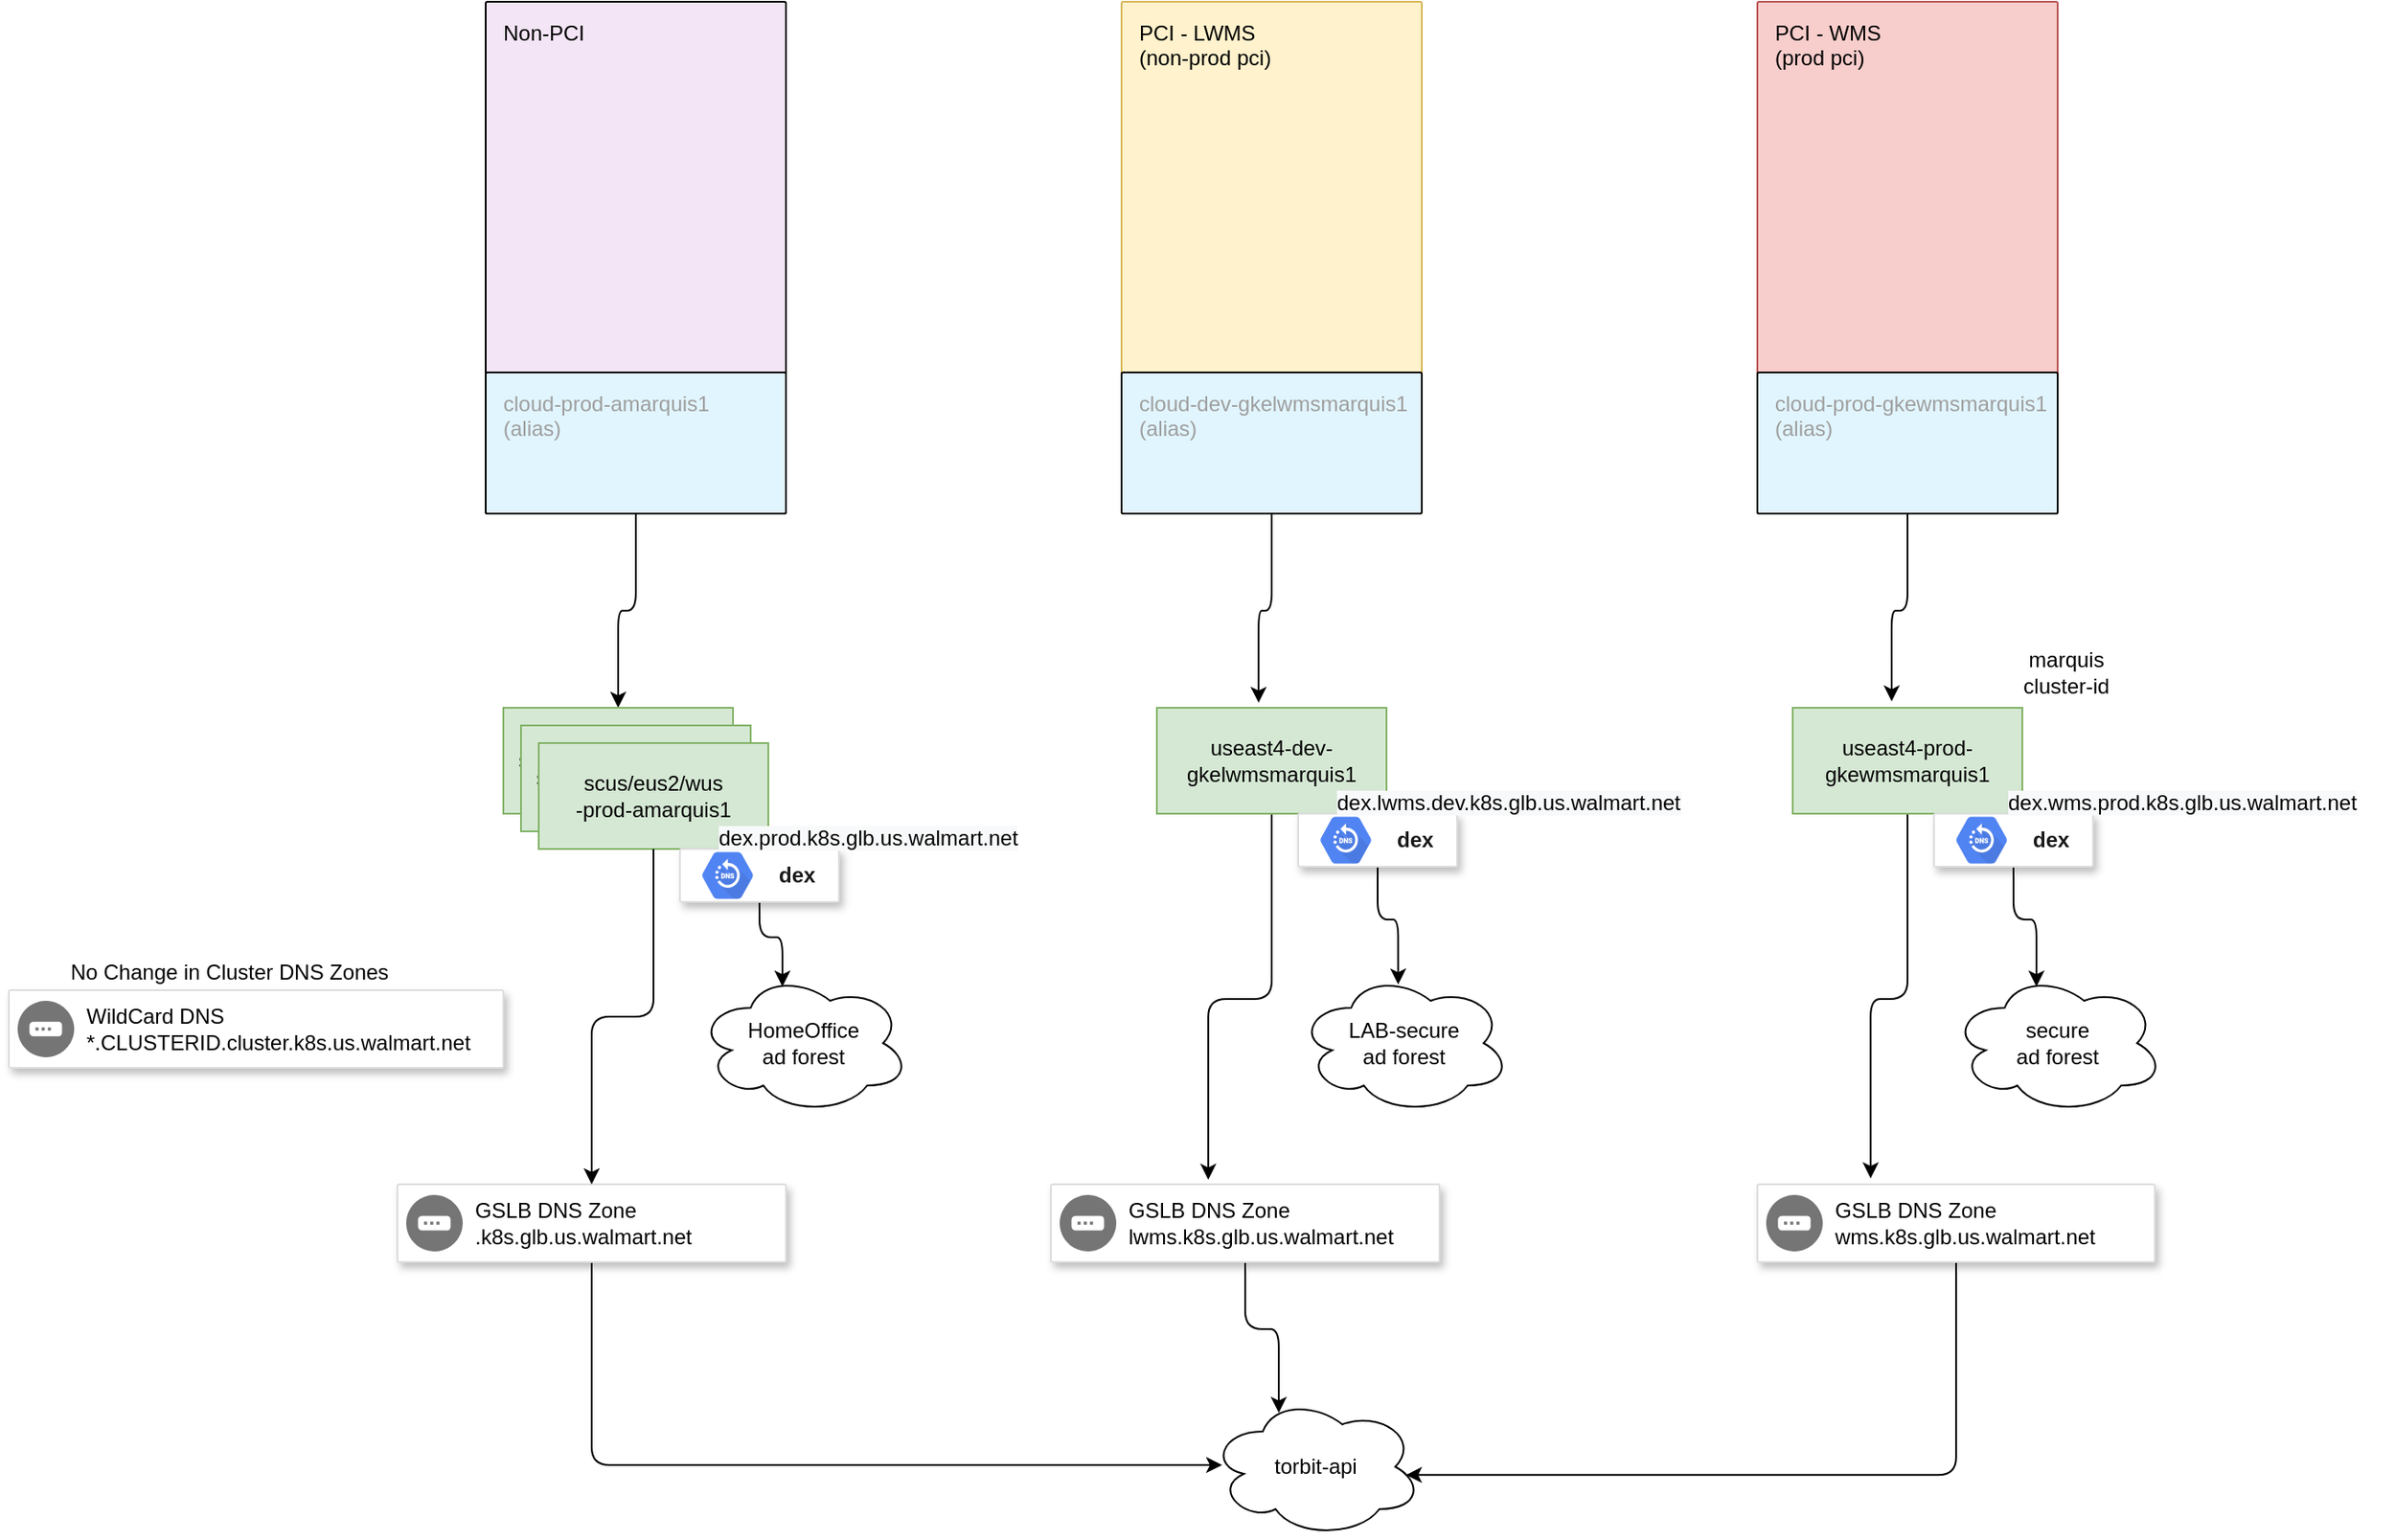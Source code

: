 <mxfile version="16.2.3" type="github">
  <diagram id="2CuTonW5jr_2_egRUKKt" name="Page-1">
    <mxGraphModel dx="2474" dy="1030" grid="1" gridSize="10" guides="1" tooltips="1" connect="1" arrows="1" fold="1" page="1" pageScale="1" pageWidth="850" pageHeight="1100" math="0" shadow="0">
      <root>
        <mxCell id="0" />
        <mxCell id="1" parent="0" />
        <mxCell id="qWrR5BFxq0HC-FWOXVMI-2" value="&lt;font color=&quot;#000000&quot;&gt;Non-PCI&lt;/font&gt;" style="sketch=0;points=[[0,0,0],[0.25,0,0],[0.5,0,0],[0.75,0,0],[1,0,0],[1,0.25,0],[1,0.5,0],[1,0.75,0],[1,1,0],[0.75,1,0],[0.5,1,0],[0.25,1,0],[0,1,0],[0,0.75,0],[0,0.5,0],[0,0.25,0]];rounded=1;absoluteArcSize=1;arcSize=2;html=1;strokeColor=default;gradientColor=none;shadow=0;dashed=0;fontSize=12;fontColor=#9E9E9E;align=left;verticalAlign=top;spacing=10;spacingTop=-4;fillColor=#F3E5F5;" parent="1" vertex="1">
          <mxGeometry x="210" y="200" width="170" height="290" as="geometry" />
        </mxCell>
        <mxCell id="qWrR5BFxq0HC-FWOXVMI-3" value="PCI - LWMS&lt;br&gt;(non-prod pci)" style="sketch=0;points=[[0,0,0],[0.25,0,0],[0.5,0,0],[0.75,0,0],[1,0,0],[1,0.25,0],[1,0.5,0],[1,0.75,0],[1,1,0],[0.75,1,0],[0.5,1,0],[0.25,1,0],[0,1,0],[0,0.75,0],[0,0.5,0],[0,0.25,0]];rounded=1;absoluteArcSize=1;arcSize=2;html=1;strokeColor=#d6b656;shadow=0;dashed=0;fontSize=12;align=left;verticalAlign=top;spacing=10;spacingTop=-4;fillColor=#fff2cc;" parent="1" vertex="1">
          <mxGeometry x="570" y="200" width="170" height="290" as="geometry" />
        </mxCell>
        <mxCell id="qWrR5BFxq0HC-FWOXVMI-4" value="PCI - WMS&lt;br&gt;(prod pci)" style="sketch=0;points=[[0,0,0],[0.25,0,0],[0.5,0,0],[0.75,0,0],[1,0,0],[1,0.25,0],[1,0.5,0],[1,0.75,0],[1,1,0],[0.75,1,0],[0.5,1,0],[0.25,1,0],[0,1,0],[0,0.75,0],[0,0.5,0],[0,0.25,0]];rounded=1;absoluteArcSize=1;arcSize=2;html=1;strokeColor=#b85450;shadow=0;dashed=0;fontSize=12;align=left;verticalAlign=top;spacing=10;spacingTop=-4;fillColor=#f8cecc;" parent="1" vertex="1">
          <mxGeometry x="930" y="200" width="170" height="290" as="geometry" />
        </mxCell>
        <mxCell id="qWrR5BFxq0HC-FWOXVMI-17" style="edgeStyle=orthogonalEdgeStyle;rounded=1;orthogonalLoop=1;jettySize=auto;html=1;entryX=0.5;entryY=0;entryDx=0;entryDy=0;" parent="1" source="qWrR5BFxq0HC-FWOXVMI-5" target="qWrR5BFxq0HC-FWOXVMI-11" edge="1">
          <mxGeometry relative="1" as="geometry" />
        </mxCell>
        <mxCell id="qWrR5BFxq0HC-FWOXVMI-5" value="cloud-prod-amarquis1&lt;br&gt;(alias)" style="sketch=0;points=[[0,0,0],[0.25,0,0],[0.5,0,0],[0.75,0,0],[1,0,0],[1,0.25,0],[1,0.5,0],[1,0.75,0],[1,1,0],[0.75,1,0],[0.5,1,0],[0.25,1,0],[0,1,0],[0,0.75,0],[0,0.5,0],[0,0.25,0]];rounded=1;absoluteArcSize=1;arcSize=2;html=1;strokeColor=default;gradientColor=none;shadow=0;dashed=0;fontSize=12;fontColor=#9E9E9E;align=left;verticalAlign=top;spacing=10;spacingTop=-4;fillColor=#E1F5FE;" parent="1" vertex="1">
          <mxGeometry x="210" y="410" width="170" height="80" as="geometry" />
        </mxCell>
        <mxCell id="qWrR5BFxq0HC-FWOXVMI-22" style="edgeStyle=orthogonalEdgeStyle;rounded=1;orthogonalLoop=1;jettySize=auto;html=1;entryX=0.443;entryY=-0.047;entryDx=0;entryDy=0;entryPerimeter=0;" parent="1" source="qWrR5BFxq0HC-FWOXVMI-6" target="qWrR5BFxq0HC-FWOXVMI-21" edge="1">
          <mxGeometry relative="1" as="geometry" />
        </mxCell>
        <mxCell id="qWrR5BFxq0HC-FWOXVMI-6" value="cloud-dev-gkelwmsmarquis1&lt;br&gt;(alias)" style="sketch=0;points=[[0,0,0],[0.25,0,0],[0.5,0,0],[0.75,0,0],[1,0,0],[1,0.25,0],[1,0.5,0],[1,0.75,0],[1,1,0],[0.75,1,0],[0.5,1,0],[0.25,1,0],[0,1,0],[0,0.75,0],[0,0.5,0],[0,0.25,0]];rounded=1;absoluteArcSize=1;arcSize=2;html=1;strokeColor=default;gradientColor=none;shadow=0;dashed=0;fontSize=12;fontColor=#9E9E9E;align=left;verticalAlign=top;spacing=10;spacingTop=-4;fillColor=#E1F5FE;" parent="1" vertex="1">
          <mxGeometry x="570" y="410" width="170" height="80" as="geometry" />
        </mxCell>
        <mxCell id="qWrR5BFxq0HC-FWOXVMI-23" style="edgeStyle=orthogonalEdgeStyle;rounded=1;orthogonalLoop=1;jettySize=auto;html=1;entryX=0.431;entryY=-0.06;entryDx=0;entryDy=0;entryPerimeter=0;" parent="1" source="qWrR5BFxq0HC-FWOXVMI-7" target="qWrR5BFxq0HC-FWOXVMI-20" edge="1">
          <mxGeometry relative="1" as="geometry" />
        </mxCell>
        <mxCell id="qWrR5BFxq0HC-FWOXVMI-7" value="cloud-prod-gkewmsmarquis1&lt;br&gt;(alias)" style="sketch=0;points=[[0,0,0],[0.25,0,0],[0.5,0,0],[0.75,0,0],[1,0,0],[1,0.25,0],[1,0.5,0],[1,0.75,0],[1,1,0],[0.75,1,0],[0.5,1,0],[0.25,1,0],[0,1,0],[0,0.75,0],[0,0.5,0],[0,0.25,0]];rounded=1;absoluteArcSize=1;arcSize=2;html=1;strokeColor=default;gradientColor=none;shadow=0;dashed=0;fontSize=12;fontColor=#9E9E9E;align=left;verticalAlign=top;spacing=10;spacingTop=-4;fillColor=#E1F5FE;" parent="1" vertex="1">
          <mxGeometry x="930" y="410" width="170" height="80" as="geometry" />
        </mxCell>
        <mxCell id="qWrR5BFxq0HC-FWOXVMI-16" value="" style="group" parent="1" vertex="1" connectable="0">
          <mxGeometry x="220" y="600" width="150" height="80" as="geometry" />
        </mxCell>
        <mxCell id="qWrR5BFxq0HC-FWOXVMI-11" value="scus-prod-amarquis1" style="rounded=0;whiteSpace=wrap;html=1;fillColor=#d5e8d4;strokeColor=#82b366;" parent="qWrR5BFxq0HC-FWOXVMI-16" vertex="1">
          <mxGeometry width="130" height="60" as="geometry" />
        </mxCell>
        <mxCell id="qWrR5BFxq0HC-FWOXVMI-14" value="scus-prod-amarquis1" style="rounded=0;whiteSpace=wrap;html=1;fillColor=#d5e8d4;strokeColor=#82b366;" parent="qWrR5BFxq0HC-FWOXVMI-16" vertex="1">
          <mxGeometry x="10" y="10" width="130" height="60" as="geometry" />
        </mxCell>
        <mxCell id="qWrR5BFxq0HC-FWOXVMI-15" value="scus/eus2/wus&lt;br&gt;-prod-amarquis1" style="rounded=0;whiteSpace=wrap;html=1;fillColor=#d5e8d4;strokeColor=#82b366;" parent="qWrR5BFxq0HC-FWOXVMI-16" vertex="1">
          <mxGeometry x="20" y="20" width="130" height="60" as="geometry" />
        </mxCell>
        <mxCell id="AQ6HOi174rc-KkF3cIMz-28" style="edgeStyle=orthogonalEdgeStyle;rounded=1;orthogonalLoop=1;jettySize=auto;html=1;entryX=0.405;entryY=-0.059;entryDx=0;entryDy=0;entryPerimeter=0;fontColor=#000000;" parent="1" source="qWrR5BFxq0HC-FWOXVMI-21" target="AQ6HOi174rc-KkF3cIMz-18" edge="1">
          <mxGeometry relative="1" as="geometry" />
        </mxCell>
        <mxCell id="qWrR5BFxq0HC-FWOXVMI-21" value="useast4-dev-gkelwmsmarquis1" style="rounded=0;whiteSpace=wrap;html=1;fillColor=#d5e8d4;strokeColor=#82b366;" parent="1" vertex="1">
          <mxGeometry x="590" y="600" width="130" height="60" as="geometry" />
        </mxCell>
        <mxCell id="AQ6HOi174rc-KkF3cIMz-29" style="edgeStyle=orthogonalEdgeStyle;rounded=1;orthogonalLoop=1;jettySize=auto;html=1;entryX=0.285;entryY=-0.077;entryDx=0;entryDy=0;entryPerimeter=0;fontColor=#000000;" parent="1" source="qWrR5BFxq0HC-FWOXVMI-20" target="AQ6HOi174rc-KkF3cIMz-20" edge="1">
          <mxGeometry relative="1" as="geometry" />
        </mxCell>
        <mxCell id="qWrR5BFxq0HC-FWOXVMI-20" value="useast4-prod-gkewmsmarquis1" style="rounded=0;whiteSpace=wrap;html=1;fillColor=#d5e8d4;strokeColor=#82b366;" parent="1" vertex="1">
          <mxGeometry x="950" y="600" width="130" height="60" as="geometry" />
        </mxCell>
        <mxCell id="qWrR5BFxq0HC-FWOXVMI-26" value="marquis&lt;br&gt;cluster-id" style="text;html=1;strokeColor=none;fillColor=none;align=center;verticalAlign=middle;whiteSpace=wrap;rounded=0;" parent="1" vertex="1">
          <mxGeometry x="1050" y="570" width="110" height="20" as="geometry" />
        </mxCell>
        <mxCell id="qWrR5BFxq0HC-FWOXVMI-27" value="LAB-secure&lt;br&gt;ad forest" style="ellipse;shape=cloud;whiteSpace=wrap;html=1;" parent="1" vertex="1">
          <mxGeometry x="670" y="750" width="120" height="80" as="geometry" />
        </mxCell>
        <mxCell id="qWrR5BFxq0HC-FWOXVMI-28" value="secure&lt;br&gt;ad forest" style="ellipse;shape=cloud;whiteSpace=wrap;html=1;" parent="1" vertex="1">
          <mxGeometry x="1040" y="750" width="120" height="80" as="geometry" />
        </mxCell>
        <mxCell id="qWrR5BFxq0HC-FWOXVMI-29" value="HomeOffice&lt;br&gt;ad forest" style="ellipse;shape=cloud;whiteSpace=wrap;html=1;" parent="1" vertex="1">
          <mxGeometry x="330" y="750" width="120" height="80" as="geometry" />
        </mxCell>
        <mxCell id="AQ6HOi174rc-KkF3cIMz-9" style="edgeStyle=orthogonalEdgeStyle;rounded=1;orthogonalLoop=1;jettySize=auto;html=1;entryX=0.4;entryY=0.1;entryDx=0;entryDy=0;entryPerimeter=0;fontColor=#1A1A1A;" parent="1" source="AQ6HOi174rc-KkF3cIMz-1" target="qWrR5BFxq0HC-FWOXVMI-28" edge="1">
          <mxGeometry relative="1" as="geometry" />
        </mxCell>
        <mxCell id="AQ6HOi174rc-KkF3cIMz-1" value="" style="strokeColor=#dddddd;shadow=1;strokeWidth=1;rounded=1;absoluteArcSize=1;arcSize=2;" parent="1" vertex="1">
          <mxGeometry x="1030" y="660" width="90" height="30" as="geometry" />
        </mxCell>
        <mxCell id="AQ6HOi174rc-KkF3cIMz-2" value="&lt;b&gt;&lt;font color=&quot;#1a1a1a&quot;&gt;dex&lt;/font&gt;&lt;/b&gt;" style="sketch=0;dashed=0;connectable=0;html=1;fillColor=#5184F3;strokeColor=none;shape=mxgraph.gcp2.hexIcon;prIcon=cloud_dns;part=1;labelPosition=right;verticalLabelPosition=middle;align=left;verticalAlign=middle;spacingLeft=5;fontColor=#999999;fontSize=12;" parent="AQ6HOi174rc-KkF3cIMz-1" vertex="1">
          <mxGeometry y="0.5" width="44" height="39" relative="1" as="geometry">
            <mxPoint x="5" y="-19.5" as="offset" />
          </mxGeometry>
        </mxCell>
        <mxCell id="AQ6HOi174rc-KkF3cIMz-8" style="edgeStyle=orthogonalEdgeStyle;rounded=1;orthogonalLoop=1;jettySize=auto;html=1;entryX=0.472;entryY=0.085;entryDx=0;entryDy=0;entryPerimeter=0;fontColor=#1A1A1A;" parent="1" source="AQ6HOi174rc-KkF3cIMz-3" target="qWrR5BFxq0HC-FWOXVMI-27" edge="1">
          <mxGeometry relative="1" as="geometry" />
        </mxCell>
        <mxCell id="AQ6HOi174rc-KkF3cIMz-3" value="" style="strokeColor=#dddddd;shadow=1;strokeWidth=1;rounded=1;absoluteArcSize=1;arcSize=2;" parent="1" vertex="1">
          <mxGeometry x="670" y="660" width="90" height="30" as="geometry" />
        </mxCell>
        <mxCell id="AQ6HOi174rc-KkF3cIMz-4" value="&lt;b&gt;&lt;font color=&quot;#1a1a1a&quot;&gt;dex&lt;/font&gt;&lt;/b&gt;&lt;b&gt;&lt;font color=&quot;#1a1a1a&quot;&gt;&lt;br&gt;&lt;/font&gt;&lt;/b&gt;" style="sketch=0;dashed=0;connectable=0;html=1;fillColor=#5184F3;strokeColor=none;shape=mxgraph.gcp2.hexIcon;prIcon=cloud_dns;part=1;labelPosition=right;verticalLabelPosition=middle;align=left;verticalAlign=middle;spacingLeft=5;fontColor=#999999;fontSize=12;" parent="AQ6HOi174rc-KkF3cIMz-3" vertex="1">
          <mxGeometry y="0.5" width="44" height="39" relative="1" as="geometry">
            <mxPoint x="5" y="-19.5" as="offset" />
          </mxGeometry>
        </mxCell>
        <mxCell id="AQ6HOi174rc-KkF3cIMz-7" style="edgeStyle=orthogonalEdgeStyle;rounded=1;orthogonalLoop=1;jettySize=auto;html=1;entryX=0.4;entryY=0.1;entryDx=0;entryDy=0;entryPerimeter=0;fontColor=#1A1A1A;" parent="1" source="AQ6HOi174rc-KkF3cIMz-5" target="qWrR5BFxq0HC-FWOXVMI-29" edge="1">
          <mxGeometry relative="1" as="geometry" />
        </mxCell>
        <mxCell id="AQ6HOi174rc-KkF3cIMz-5" value="" style="strokeColor=#dddddd;shadow=1;strokeWidth=1;rounded=1;absoluteArcSize=1;arcSize=2;" parent="1" vertex="1">
          <mxGeometry x="320" y="680" width="90" height="30" as="geometry" />
        </mxCell>
        <mxCell id="AQ6HOi174rc-KkF3cIMz-6" value="&lt;b&gt;&lt;font color=&quot;#1a1a1a&quot;&gt;dex&lt;/font&gt;&lt;/b&gt;" style="sketch=0;dashed=0;connectable=0;html=1;fillColor=#5184F3;strokeColor=none;shape=mxgraph.gcp2.hexIcon;prIcon=cloud_dns;part=1;labelPosition=right;verticalLabelPosition=middle;align=left;verticalAlign=middle;spacingLeft=5;fontColor=#999999;fontSize=12;" parent="AQ6HOi174rc-KkF3cIMz-5" vertex="1">
          <mxGeometry y="0.5" width="44" height="39" relative="1" as="geometry">
            <mxPoint x="5" y="-19.5" as="offset" />
          </mxGeometry>
        </mxCell>
        <mxCell id="AQ6HOi174rc-KkF3cIMz-12" value="torbit-api" style="ellipse;shape=cloud;whiteSpace=wrap;html=1;" parent="1" vertex="1">
          <mxGeometry x="620" y="990" width="120" height="80" as="geometry" />
        </mxCell>
        <mxCell id="AQ6HOi174rc-KkF3cIMz-23" style="edgeStyle=orthogonalEdgeStyle;rounded=1;orthogonalLoop=1;jettySize=auto;html=1;entryX=0.058;entryY=0.488;entryDx=0;entryDy=0;entryPerimeter=0;fontColor=#000000;" parent="1" source="AQ6HOi174rc-KkF3cIMz-15" target="AQ6HOi174rc-KkF3cIMz-12" edge="1">
          <mxGeometry relative="1" as="geometry">
            <Array as="points">
              <mxPoint x="270" y="1029" />
            </Array>
          </mxGeometry>
        </mxCell>
        <mxCell id="AQ6HOi174rc-KkF3cIMz-15" value="" style="strokeColor=#dddddd;shadow=1;strokeWidth=1;rounded=1;absoluteArcSize=1;arcSize=2;fontColor=#000000;" parent="1" vertex="1">
          <mxGeometry x="160" y="870" width="220" height="44" as="geometry" />
        </mxCell>
        <mxCell id="AQ6HOi174rc-KkF3cIMz-16" value="GSLB DNS Zone&lt;br&gt;.k8s.glb.us.walmart.net" style="sketch=0;dashed=0;connectable=0;html=1;fillColor=#757575;strokeColor=none;shape=mxgraph.gcp2.gateway;part=1;labelPosition=right;verticalLabelPosition=middle;align=left;verticalAlign=middle;spacingLeft=5;fontSize=12;fontColor=#000000;" parent="AQ6HOi174rc-KkF3cIMz-15" vertex="1">
          <mxGeometry y="0.5" width="32" height="32" relative="1" as="geometry">
            <mxPoint x="5" y="-16" as="offset" />
          </mxGeometry>
        </mxCell>
        <mxCell id="AQ6HOi174rc-KkF3cIMz-26" style="edgeStyle=orthogonalEdgeStyle;rounded=1;orthogonalLoop=1;jettySize=auto;html=1;entryX=0.325;entryY=0.118;entryDx=0;entryDy=0;entryPerimeter=0;fontColor=#000000;" parent="1" source="AQ6HOi174rc-KkF3cIMz-18" target="AQ6HOi174rc-KkF3cIMz-12" edge="1">
          <mxGeometry relative="1" as="geometry" />
        </mxCell>
        <mxCell id="AQ6HOi174rc-KkF3cIMz-18" value="" style="strokeColor=#dddddd;shadow=1;strokeWidth=1;rounded=1;absoluteArcSize=1;arcSize=2;fontColor=#000000;" parent="1" vertex="1">
          <mxGeometry x="530" y="870" width="220" height="44" as="geometry" />
        </mxCell>
        <mxCell id="AQ6HOi174rc-KkF3cIMz-19" value="GSLB DNS Zone&lt;br&gt;lwms.k8s.glb.us.walmart.net" style="sketch=0;dashed=0;connectable=0;html=1;fillColor=#757575;strokeColor=none;shape=mxgraph.gcp2.gateway;part=1;labelPosition=right;verticalLabelPosition=middle;align=left;verticalAlign=middle;spacingLeft=5;fontSize=12;fontColor=#000000;" parent="AQ6HOi174rc-KkF3cIMz-18" vertex="1">
          <mxGeometry y="0.5" width="32" height="32" relative="1" as="geometry">
            <mxPoint x="5" y="-16" as="offset" />
          </mxGeometry>
        </mxCell>
        <mxCell id="AQ6HOi174rc-KkF3cIMz-27" style="edgeStyle=orthogonalEdgeStyle;rounded=1;orthogonalLoop=1;jettySize=auto;html=1;entryX=0.925;entryY=0.558;entryDx=0;entryDy=0;entryPerimeter=0;fontColor=#000000;" parent="1" source="AQ6HOi174rc-KkF3cIMz-20" target="AQ6HOi174rc-KkF3cIMz-12" edge="1">
          <mxGeometry relative="1" as="geometry">
            <Array as="points">
              <mxPoint x="1043" y="1035" />
            </Array>
          </mxGeometry>
        </mxCell>
        <mxCell id="AQ6HOi174rc-KkF3cIMz-20" value="" style="strokeColor=#dddddd;shadow=1;strokeWidth=1;rounded=1;absoluteArcSize=1;arcSize=2;fontColor=#000000;" parent="1" vertex="1">
          <mxGeometry x="930" y="870" width="225" height="44" as="geometry" />
        </mxCell>
        <mxCell id="AQ6HOi174rc-KkF3cIMz-21" value="GSLB DNS Zone&lt;br&gt;wms.k8s.glb.us.walmart.net" style="sketch=0;dashed=0;connectable=0;html=1;fillColor=#757575;strokeColor=none;shape=mxgraph.gcp2.gateway;part=1;labelPosition=right;verticalLabelPosition=middle;align=left;verticalAlign=middle;spacingLeft=5;fontSize=12;fontColor=#000000;" parent="AQ6HOi174rc-KkF3cIMz-20" vertex="1">
          <mxGeometry y="0.5" width="32" height="32" relative="1" as="geometry">
            <mxPoint x="5" y="-16" as="offset" />
          </mxGeometry>
        </mxCell>
        <mxCell id="AQ6HOi174rc-KkF3cIMz-22" style="edgeStyle=orthogonalEdgeStyle;rounded=1;orthogonalLoop=1;jettySize=auto;html=1;entryX=0.5;entryY=0;entryDx=0;entryDy=0;fontColor=#000000;" parent="1" source="qWrR5BFxq0HC-FWOXVMI-15" target="AQ6HOi174rc-KkF3cIMz-15" edge="1">
          <mxGeometry relative="1" as="geometry" />
        </mxCell>
        <mxCell id="AQ6HOi174rc-KkF3cIMz-24" value="" style="strokeColor=#dddddd;shadow=1;strokeWidth=1;rounded=1;absoluteArcSize=1;arcSize=2;fontColor=#000000;" parent="1" vertex="1">
          <mxGeometry x="-60" y="760" width="280" height="44" as="geometry" />
        </mxCell>
        <mxCell id="AQ6HOi174rc-KkF3cIMz-25" value="WildCard DNS&lt;br&gt;*.CLUSTERID.cluster.k8s.us.walmart.net" style="sketch=0;dashed=0;connectable=0;html=1;fillColor=#757575;strokeColor=none;shape=mxgraph.gcp2.gateway;part=1;labelPosition=right;verticalLabelPosition=middle;align=left;verticalAlign=middle;spacingLeft=5;fontSize=12;fontColor=#000000;" parent="AQ6HOi174rc-KkF3cIMz-24" vertex="1">
          <mxGeometry y="0.5" width="32" height="32" relative="1" as="geometry">
            <mxPoint x="5" y="-16" as="offset" />
          </mxGeometry>
        </mxCell>
        <mxCell id="AQ6HOi174rc-KkF3cIMz-31" value="&lt;meta charset=&quot;utf-8&quot;&gt;&lt;span style=&quot;color: rgb(0, 0, 0); font-family: helvetica; font-size: 12px; font-style: normal; font-weight: 400; letter-spacing: normal; text-align: left; text-indent: 0px; text-transform: none; word-spacing: 0px; background-color: rgb(248, 249, 250); display: inline; float: none;&quot;&gt;dex.lwms.dev.k8s.glb.us.walmart.net&lt;/span&gt;" style="text;whiteSpace=wrap;html=1;fontColor=#000000;" parent="1" vertex="1">
          <mxGeometry x="690" y="640" width="220" height="30" as="geometry" />
        </mxCell>
        <mxCell id="AQ6HOi174rc-KkF3cIMz-32" value="&lt;span style=&quot;color: rgb(0 , 0 , 0) ; font-family: &amp;#34;helvetica&amp;#34; ; font-size: 12px ; font-style: normal ; font-weight: 400 ; letter-spacing: normal ; text-align: left ; text-indent: 0px ; text-transform: none ; word-spacing: 0px ; background-color: rgb(248 , 249 , 250) ; display: inline ; float: none&quot;&gt;dex.wms.prod.k8s.glb.us.walmart.net&lt;/span&gt;" style="text;whiteSpace=wrap;html=1;fontColor=#000000;" parent="1" vertex="1">
          <mxGeometry x="1070" y="640" width="220" height="30" as="geometry" />
        </mxCell>
        <mxCell id="AQ6HOi174rc-KkF3cIMz-33" value="&lt;span style=&quot;color: rgb(0 , 0 , 0) ; font-family: &amp;#34;helvetica&amp;#34; ; font-size: 12px ; font-style: normal ; font-weight: 400 ; letter-spacing: normal ; text-align: left ; text-indent: 0px ; text-transform: none ; word-spacing: 0px ; background-color: rgb(248 , 249 , 250) ; display: inline ; float: none&quot;&gt;dex.prod.k8s.glb.us.walmart.net&lt;/span&gt;" style="text;whiteSpace=wrap;html=1;fontColor=#000000;" parent="1" vertex="1">
          <mxGeometry x="340" y="660" width="220" height="30" as="geometry" />
        </mxCell>
        <mxCell id="AQ6HOi174rc-KkF3cIMz-34" value="No Change in Cluster DNS Zones" style="text;html=1;strokeColor=none;fillColor=none;align=center;verticalAlign=middle;whiteSpace=wrap;rounded=0;fontColor=#000000;" parent="1" vertex="1">
          <mxGeometry x="-30" y="740" width="190" height="20" as="geometry" />
        </mxCell>
      </root>
    </mxGraphModel>
  </diagram>
</mxfile>
